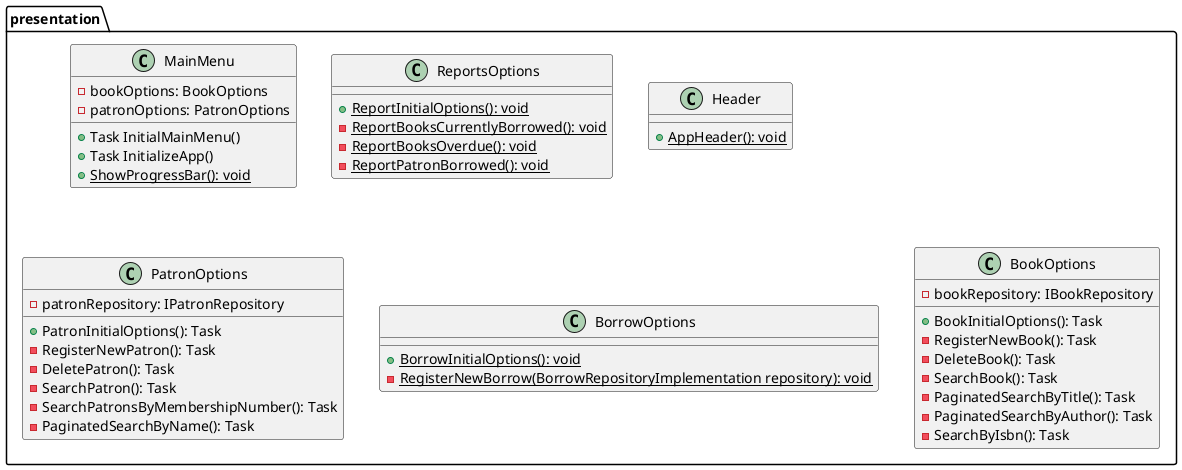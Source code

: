 @startuml
package presentation {
    class MainMenu {
        - bookOptions: BookOptions
        - patronOptions: PatronOptions
        + Task InitialMainMenu()
        + Task InitializeApp()
        + {static} ShowProgressBar(): void
    }

    class ReportsOptions {
        + {static} ReportInitialOptions(): void
        - {static} ReportBooksCurrentlyBorrowed(): void
        - {static} ReportBooksOverdue(): void
        - {static} ReportPatronBorrowed(): void
    }

    class Header {
        + {static} AppHeader(): void
    }

    class PatronOptions {
        - patronRepository: IPatronRepository
        + PatronInitialOptions(): Task
        - RegisterNewPatron(): Task
        - DeletePatron(): Task
        - SearchPatron(): Task
        - SearchPatronsByMembershipNumber(): Task
        - PaginatedSearchByName(): Task
    }

    class BorrowOptions {
        + {static} BorrowInitialOptions(): void
        - {static} RegisterNewBorrow(BorrowRepositoryImplementation repository): void

    }

    class BookOptions {
        - bookRepository: IBookRepository
        + BookInitialOptions(): Task
        - RegisterNewBook(): Task
        - DeleteBook(): Task
        - SearchBook(): Task
        - PaginatedSearchByTitle(): Task
        - PaginatedSearchByAuthor(): Task
        - SearchByIsbn(): Task
    }
}
@enduml
